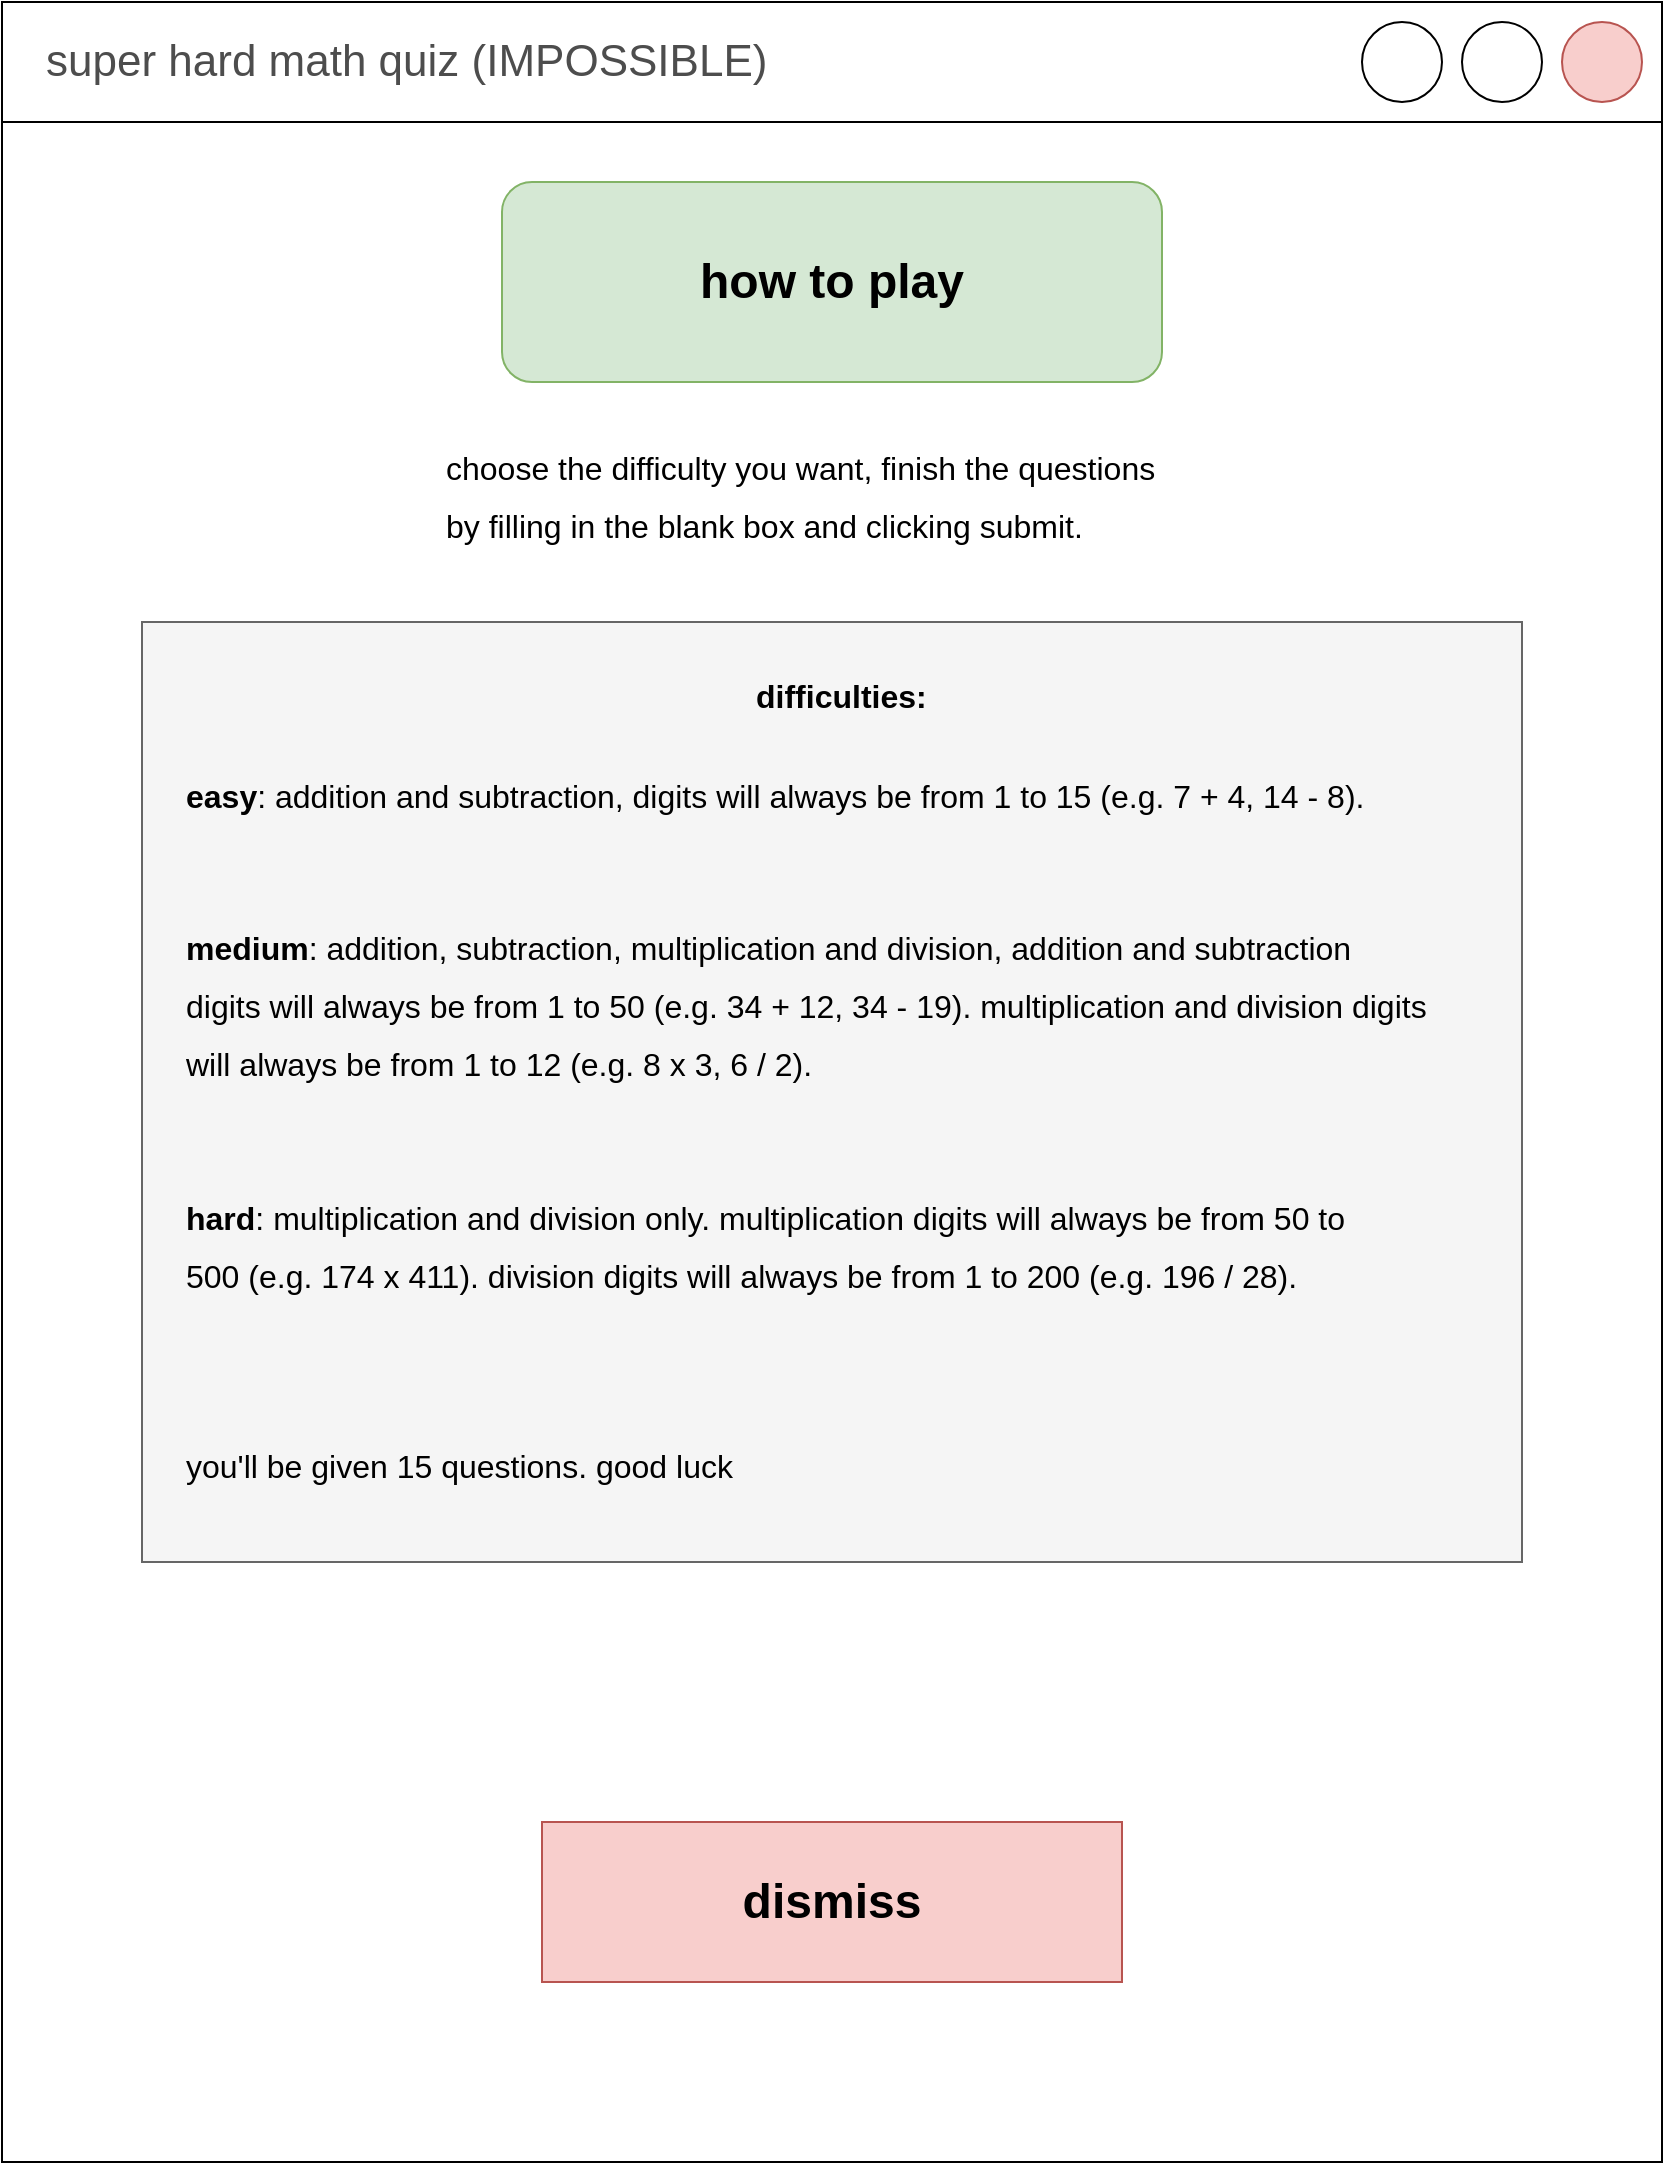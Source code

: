 <mxfile version="20.2.0" type="onedrive"><diagram id="wKTEVNJ3n8UP9cAdhrXe" name="Page-1"><mxGraphModel grid="1" page="1" gridSize="10" guides="1" tooltips="1" connect="1" arrows="1" fold="1" pageScale="1" pageWidth="850" pageHeight="1100" math="0" shadow="0"><root><mxCell id="0"/><mxCell id="1" parent="0"/><mxCell id="WZiuIWkHrbua6cIfue3e-1" value="" style="rounded=0;whiteSpace=wrap;html=1;" vertex="1" parent="1"><mxGeometry x="10" y="-1090" width="830" height="1080" as="geometry"/></mxCell><mxCell id="WZiuIWkHrbua6cIfue3e-9" value="" style="endArrow=none;html=1;rounded=0;" edge="1" parent="1" target="WZiuIWkHrbua6cIfue3e-1"><mxGeometry width="50" height="50" relative="1" as="geometry"><mxPoint x="10" y="-1030" as="sourcePoint"/><mxPoint x="60" y="-1080" as="targetPoint"/><Array as="points"><mxPoint x="840" y="-1030"/></Array></mxGeometry></mxCell><mxCell id="WZiuIWkHrbua6cIfue3e-10" value="" style="ellipse;whiteSpace=wrap;html=1;aspect=fixed;fillColor=#f8cecc;strokeColor=#b85450;" vertex="1" parent="1"><mxGeometry x="790" y="-1080" width="40" height="40" as="geometry"/></mxCell><mxCell id="WZiuIWkHrbua6cIfue3e-11" value="" style="ellipse;whiteSpace=wrap;html=1;aspect=fixed;" vertex="1" parent="1"><mxGeometry x="740" y="-1080" width="40" height="40" as="geometry"/></mxCell><mxCell id="WZiuIWkHrbua6cIfue3e-12" value="" style="ellipse;whiteSpace=wrap;html=1;aspect=fixed;" vertex="1" parent="1"><mxGeometry x="690" y="-1080" width="40" height="40" as="geometry"/></mxCell><mxCell id="WZiuIWkHrbua6cIfue3e-13" value="&lt;font size=&quot;1&quot; style=&quot;&quot;&gt;&lt;b style=&quot;font-size: 24px;&quot;&gt;how to play&lt;/b&gt;&lt;/font&gt;" style="rounded=1;whiteSpace=wrap;html=1;fillColor=#d5e8d4;strokeColor=#82b366;" vertex="1" parent="1"><mxGeometry x="260" y="-1000" width="330" height="100" as="geometry"/></mxCell><mxCell id="WZiuIWkHrbua6cIfue3e-14" value="&lt;font style=&quot;font-size: 16px; font-weight: normal; line-height: 1.2;&quot;&gt;choose the difficulty you want, finish the questions&amp;nbsp;&lt;br&gt;by filling in the blank box and clicking submit.&lt;br&gt;&lt;/font&gt;" style="text;strokeColor=none;fillColor=none;html=1;fontSize=24;fontStyle=1;verticalAlign=middle;align=left;" vertex="1" parent="1"><mxGeometry x="230" y="-870" width="390" height="50" as="geometry"/></mxCell><mxCell id="WZiuIWkHrbua6cIfue3e-16" value="" style="rounded=0;whiteSpace=wrap;html=1;fontSize=16;fillColor=#f5f5f5;strokeColor=#666666;fontColor=#333333;" vertex="1" parent="1"><mxGeometry x="80" y="-780" width="690" height="470" as="geometry"/></mxCell><mxCell id="WZiuIWkHrbua6cIfue3e-17" value="&lt;font style=&quot;font-size: 16px; line-height: 1.2;&quot;&gt;difficulties:&lt;/font&gt;" style="text;strokeColor=none;fillColor=none;html=1;fontSize=24;fontStyle=1;verticalAlign=middle;align=left;" vertex="1" parent="1"><mxGeometry x="385" y="-770" width="80" height="50" as="geometry"/></mxCell><mxCell id="WZiuIWkHrbua6cIfue3e-18" value="&lt;span style=&quot;font-size: 16px;&quot;&gt;easy&lt;/span&gt;&lt;span style=&quot;font-size: 16px; font-weight: 400;&quot;&gt;: addition and subtraction, digits will always be from 1 to 15 (e.g. 7 + 4, 14 - 8).&lt;/span&gt;" style="text;strokeColor=none;fillColor=none;html=1;fontSize=24;fontStyle=1;verticalAlign=middle;align=left;" vertex="1" parent="1"><mxGeometry x="100" y="-720" width="580" height="50" as="geometry"/></mxCell><mxCell id="WZiuIWkHrbua6cIfue3e-20" value="&lt;span style=&quot;font-size: 16px;&quot;&gt;medium&lt;/span&gt;&lt;span style=&quot;font-size: 16px; font-weight: 400;&quot;&gt;: addition, subtraction, multiplication and division, addition and subtraction&lt;br&gt;digits will always be from 1 to 50 (e.g. 34 + 12, 34 - 19). multiplication and division digits&lt;br&gt;will always be from 1 to 12 (e.g. 8 x 3, 6 / 2).&lt;br&gt;&lt;/span&gt;" style="text;strokeColor=none;fillColor=none;html=1;fontSize=24;fontStyle=1;verticalAlign=middle;align=left;" vertex="1" parent="1"><mxGeometry x="100" y="-620" width="580" height="60" as="geometry"/></mxCell><mxCell id="WZiuIWkHrbua6cIfue3e-21" value="&lt;span style=&quot;font-size: 16px;&quot;&gt;hard&lt;/span&gt;&lt;span style=&quot;font-size: 16px; font-weight: 400;&quot;&gt;: multiplication and division only. multiplication digits will always be from 50 to &lt;br&gt;500 (e.g. 174 x 411). division digits will always be from 1 to 200 (e.g. 196 / 28).&lt;br&gt;&lt;/span&gt;" style="text;strokeColor=none;fillColor=none;html=1;fontSize=24;fontStyle=1;verticalAlign=middle;align=left;" vertex="1" parent="1"><mxGeometry x="100" y="-500" width="580" height="60" as="geometry"/></mxCell><mxCell id="zoB4VBinUn3t-F-upExv-2" value="&lt;font style=&quot;font-weight: normal; font-size: 16px;&quot;&gt;you'll be given 15 questions. good luck&lt;/font&gt;" style="text;strokeColor=none;fillColor=none;html=1;fontSize=24;fontStyle=1;verticalAlign=middle;align=left;" vertex="1" parent="1"><mxGeometry x="100" y="-380" width="610" height="40" as="geometry"/></mxCell><mxCell id="zoB4VBinUn3t-F-upExv-5" value="&lt;b&gt;dismiss&lt;/b&gt;" style="rounded=0;whiteSpace=wrap;html=1;fontSize=24;fillColor=#f8cecc;strokeColor=#b85450;" vertex="1" parent="1"><mxGeometry x="280" y="-180" width="290" height="80" as="geometry"/></mxCell><mxCell id="Qpqdo4tQ4OO1VvnqoNar-1" value="&lt;font color=&quot;#4d4d4d&quot;&gt;super hard math quiz (IMPOSSIBLE)&lt;/font&gt;" style="text;html=1;strokeColor=none;fillColor=none;align=left;verticalAlign=middle;whiteSpace=wrap;rounded=0;fontSize=22;" vertex="1" parent="1"><mxGeometry x="30" y="-1075" width="390" height="30" as="geometry"/></mxCell></root></mxGraphModel></diagram></mxfile>